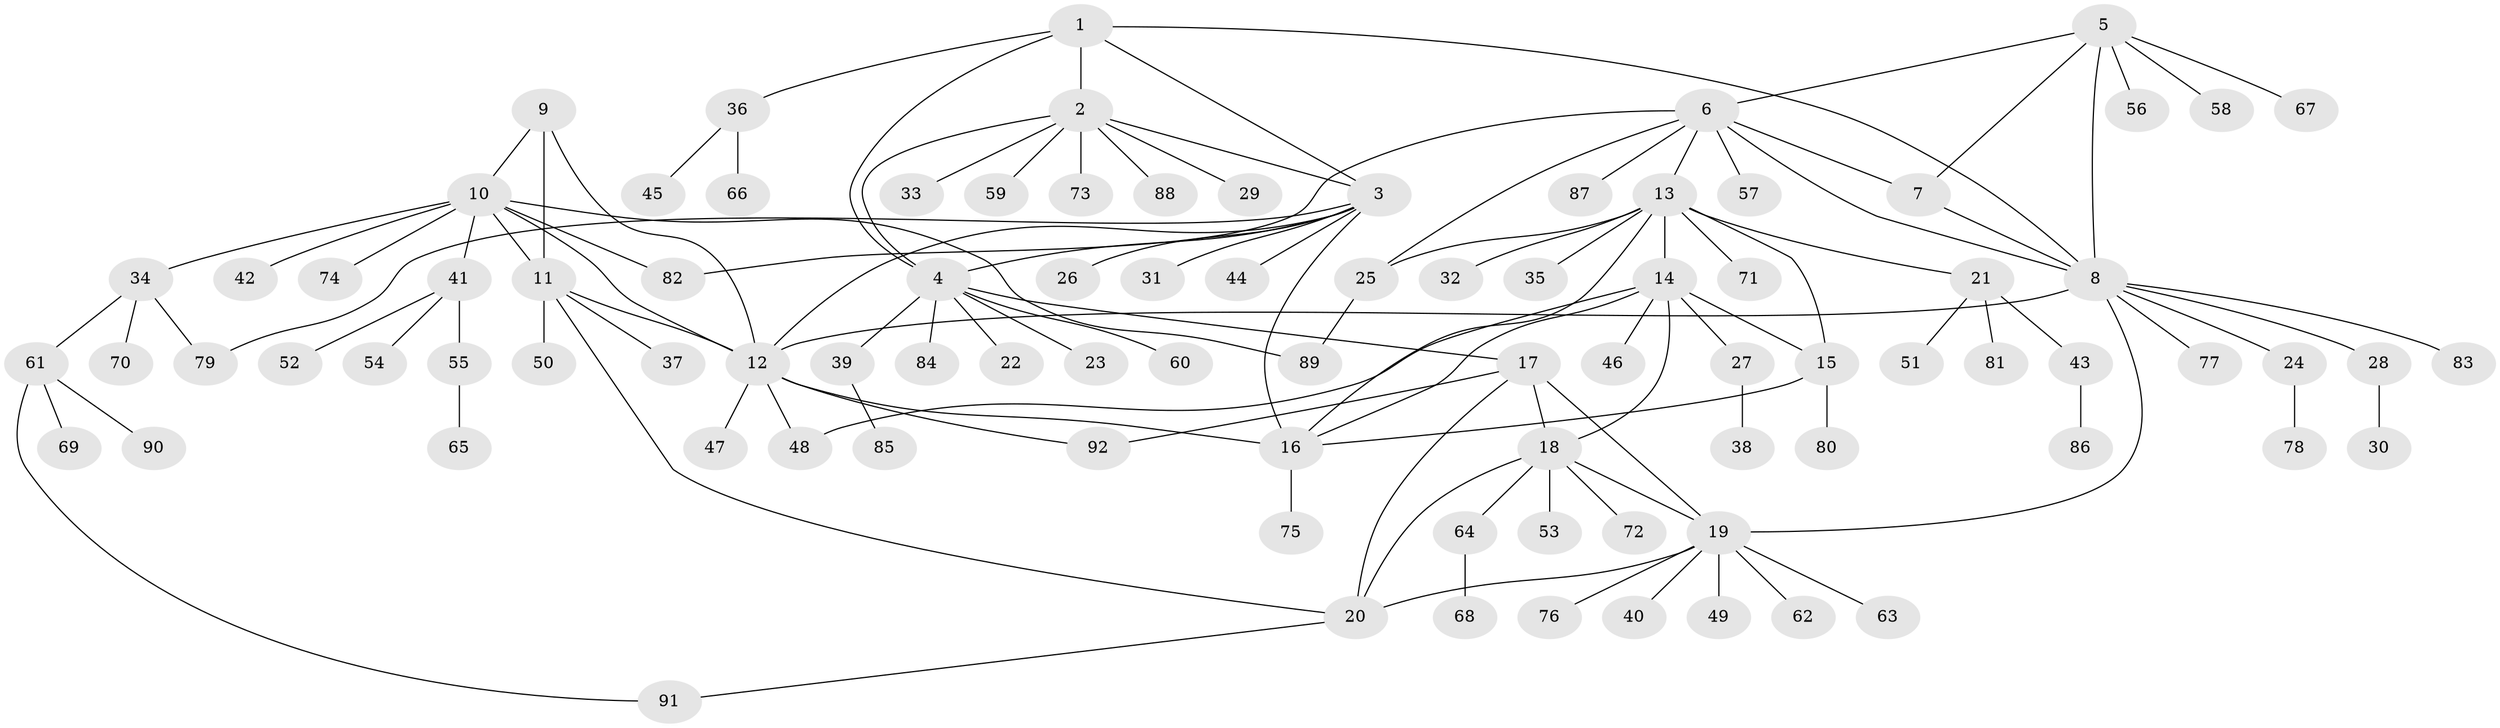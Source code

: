 // Generated by graph-tools (version 1.1) at 2025/11/02/27/25 16:11:31]
// undirected, 92 vertices, 119 edges
graph export_dot {
graph [start="1"]
  node [color=gray90,style=filled];
  1;
  2;
  3;
  4;
  5;
  6;
  7;
  8;
  9;
  10;
  11;
  12;
  13;
  14;
  15;
  16;
  17;
  18;
  19;
  20;
  21;
  22;
  23;
  24;
  25;
  26;
  27;
  28;
  29;
  30;
  31;
  32;
  33;
  34;
  35;
  36;
  37;
  38;
  39;
  40;
  41;
  42;
  43;
  44;
  45;
  46;
  47;
  48;
  49;
  50;
  51;
  52;
  53;
  54;
  55;
  56;
  57;
  58;
  59;
  60;
  61;
  62;
  63;
  64;
  65;
  66;
  67;
  68;
  69;
  70;
  71;
  72;
  73;
  74;
  75;
  76;
  77;
  78;
  79;
  80;
  81;
  82;
  83;
  84;
  85;
  86;
  87;
  88;
  89;
  90;
  91;
  92;
  1 -- 2;
  1 -- 3;
  1 -- 4;
  1 -- 8;
  1 -- 36;
  2 -- 3;
  2 -- 4;
  2 -- 29;
  2 -- 33;
  2 -- 59;
  2 -- 73;
  2 -- 88;
  3 -- 4;
  3 -- 12;
  3 -- 16;
  3 -- 26;
  3 -- 31;
  3 -- 44;
  3 -- 79;
  4 -- 17;
  4 -- 22;
  4 -- 23;
  4 -- 39;
  4 -- 60;
  4 -- 84;
  5 -- 6;
  5 -- 7;
  5 -- 8;
  5 -- 56;
  5 -- 58;
  5 -- 67;
  6 -- 7;
  6 -- 8;
  6 -- 13;
  6 -- 25;
  6 -- 57;
  6 -- 82;
  6 -- 87;
  7 -- 8;
  8 -- 12;
  8 -- 19;
  8 -- 24;
  8 -- 28;
  8 -- 77;
  8 -- 83;
  9 -- 10;
  9 -- 11;
  9 -- 12;
  10 -- 11;
  10 -- 12;
  10 -- 34;
  10 -- 41;
  10 -- 42;
  10 -- 74;
  10 -- 82;
  10 -- 89;
  11 -- 12;
  11 -- 20;
  11 -- 37;
  11 -- 50;
  12 -- 16;
  12 -- 47;
  12 -- 48;
  12 -- 92;
  13 -- 14;
  13 -- 15;
  13 -- 16;
  13 -- 21;
  13 -- 25;
  13 -- 32;
  13 -- 35;
  13 -- 71;
  14 -- 15;
  14 -- 16;
  14 -- 18;
  14 -- 27;
  14 -- 46;
  14 -- 48;
  15 -- 16;
  15 -- 80;
  16 -- 75;
  17 -- 18;
  17 -- 19;
  17 -- 20;
  17 -- 92;
  18 -- 19;
  18 -- 20;
  18 -- 53;
  18 -- 64;
  18 -- 72;
  19 -- 20;
  19 -- 40;
  19 -- 49;
  19 -- 62;
  19 -- 63;
  19 -- 76;
  20 -- 91;
  21 -- 43;
  21 -- 51;
  21 -- 81;
  24 -- 78;
  25 -- 89;
  27 -- 38;
  28 -- 30;
  34 -- 61;
  34 -- 70;
  34 -- 79;
  36 -- 45;
  36 -- 66;
  39 -- 85;
  41 -- 52;
  41 -- 54;
  41 -- 55;
  43 -- 86;
  55 -- 65;
  61 -- 69;
  61 -- 90;
  61 -- 91;
  64 -- 68;
}
